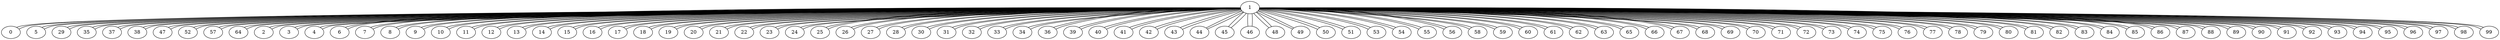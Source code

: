 // Gilbert
graph {
	1 [label=1]
	1 -- 0
	1 -- 5
	1 -- 29
	1 -- 35
	1 -- 37
	1 -- 38
	1 -- 47
	1 -- 52
	1 -- 57
	1 -- 64
	1 -- 2
	1 -- 3
	1 -- 4
	1 -- 6
	1 -- 7
	1 -- 8
	1 -- 9
	1 -- 10
	1 -- 11
	1 -- 12
	1 -- 13
	1 -- 14
	1 -- 15
	1 -- 16
	1 -- 17
	1 -- 18
	1 -- 19
	1 -- 20
	1 -- 21
	1 -- 22
	1 -- 23
	1 -- 24
	1 -- 25
	1 -- 26
	1 -- 27
	1 -- 28
	1 -- 30
	1 -- 31
	1 -- 32
	1 -- 33
	1 -- 34
	1 -- 36
	1 -- 39
	1 -- 40
	1 -- 41
	1 -- 42
	1 -- 43
	1 -- 44
	1 -- 45
	1 -- 46
	1 -- 48
	1 -- 49
	1 -- 50
	1 -- 51
	1 -- 53
	1 -- 54
	1 -- 55
	1 -- 56
	1 -- 58
	1 -- 59
	1 -- 60
	1 -- 61
	1 -- 62
	1 -- 63
	1 -- 65
	1 -- 66
	1 -- 67
	1 -- 68
	1 -- 69
	1 -- 70
	1 -- 71
	1 -- 72
	1 -- 73
	1 -- 74
	1 -- 75
	1 -- 76
	1 -- 77
	1 -- 78
	1 -- 79
	1 -- 80
	1 -- 81
	1 -- 82
	1 -- 83
	1 -- 84
	1 -- 85
	1 -- 86
	1 -- 87
	1 -- 88
	1 -- 89
	1 -- 90
	1 -- 91
	1 -- 92
	1 -- 93
	1 -- 94
	1 -- 95
	1 -- 96
	1 -- 97
	1 -- 98
	1 -- 99
	0 [label=0]
	0 -- 1
	5 [label=5]
	5 -- 1
	29 [label=29]
	29 -- 1
	35 [label=35]
	35 -- 1
	37 [label=37]
	37 -- 1
	38 [label=38]
	38 -- 1
	47 [label=47]
	47 -- 1
	52 [label=52]
	52 -- 1
	57 [label=57]
	57 -- 1
	64 [label=64]
	64 -- 1
	2 [label=2]
	2 -- 1
	3 [label=3]
	3 -- 1
	4 [label=4]
	4 -- 1
	6 [label=6]
	6 -- 1
	7 [label=7]
	7 -- 1
	8 [label=8]
	8 -- 1
	9 [label=9]
	9 -- 1
	10 [label=10]
	10 -- 1
	11 [label=11]
	11 -- 1
	12 [label=12]
	12 -- 1
	13 [label=13]
	13 -- 1
	14 [label=14]
	14 -- 1
	15 [label=15]
	15 -- 1
	16 [label=16]
	16 -- 1
	17 [label=17]
	17 -- 1
	18 [label=18]
	18 -- 1
	19 [label=19]
	19 -- 1
	20 [label=20]
	20 -- 1
	21 [label=21]
	21 -- 1
	22 [label=22]
	22 -- 1
	23 [label=23]
	23 -- 1
	24 [label=24]
	24 -- 1
	25 [label=25]
	25 -- 1
	26 [label=26]
	26 -- 1
	27 [label=27]
	27 -- 1
	28 [label=28]
	28 -- 1
	30 [label=30]
	30 -- 1
	31 [label=31]
	31 -- 1
	32 [label=32]
	32 -- 1
	33 [label=33]
	33 -- 1
	34 [label=34]
	34 -- 1
	36 [label=36]
	36 -- 1
	39 [label=39]
	39 -- 1
	40 [label=40]
	40 -- 1
	41 [label=41]
	41 -- 1
	42 [label=42]
	42 -- 1
	43 [label=43]
	43 -- 1
	44 [label=44]
	44 -- 1
	45 [label=45]
	45 -- 1
	46 [label=46]
	46 -- 1
	48 [label=48]
	48 -- 1
	49 [label=49]
	49 -- 1
	50 [label=50]
	50 -- 1
	51 [label=51]
	51 -- 1
	53 [label=53]
	53 -- 1
	54 [label=54]
	54 -- 1
	55 [label=55]
	55 -- 1
	56 [label=56]
	56 -- 1
	58 [label=58]
	58 -- 1
	59 [label=59]
	59 -- 1
	60 [label=60]
	60 -- 1
	61 [label=61]
	61 -- 1
	62 [label=62]
	62 -- 1
	63 [label=63]
	63 -- 1
	65 [label=65]
	65 -- 1
	66 [label=66]
	66 -- 1
	67 [label=67]
	67 -- 1
	68 [label=68]
	68 -- 1
	69 [label=69]
	69 -- 1
	70 [label=70]
	70 -- 1
	71 [label=71]
	71 -- 1
	72 [label=72]
	72 -- 1
	73 [label=73]
	73 -- 1
	74 [label=74]
	74 -- 1
	75 [label=75]
	75 -- 1
	76 [label=76]
	76 -- 1
	77 [label=77]
	77 -- 1
	78 [label=78]
	78 -- 1
	79 [label=79]
	79 -- 1
	80 [label=80]
	80 -- 1
	81 [label=81]
	81 -- 1
	82 [label=82]
	82 -- 1
	83 [label=83]
	83 -- 1
	84 [label=84]
	84 -- 1
	85 [label=85]
	85 -- 1
	86 [label=86]
	86 -- 1
	87 [label=87]
	87 -- 1
	88 [label=88]
	88 -- 1
	89 [label=89]
	89 -- 1
	90 [label=90]
	90 -- 1
	91 [label=91]
	91 -- 1
	92 [label=92]
	92 -- 1
	93 [label=93]
	93 -- 1
	94 [label=94]
	94 -- 1
	95 [label=95]
	95 -- 1
	96 [label=96]
	96 -- 1
	97 [label=97]
	97 -- 1
	98 [label=98]
	98 -- 1
	99 [label=99]
	99 -- 1
}
